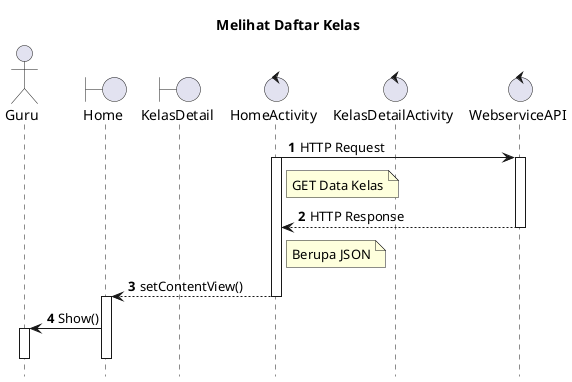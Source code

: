 @startuml

autonumber
hide footbox
title Melihat Daftar Kelas

Actor Guru
boundary Home
boundary KelasDetail
control HomeActivity
control KelasDetailActivity
control WebserviceAPI

HomeActivity -> WebserviceAPI : HTTP Request
    activate HomeActivity
    activate WebserviceAPI

    note right of HomeActivity
    GET Data Kelas
        end note

    return HTTP Response

    note right of HomeActivity
    Berupa JSON
        end note

HomeActivity --> Home : setContentView()
    deactivate HomeActivity
    activate Home

Home -> Guru : Show()
    activate Guru
    deactivate Guru
    deactivate Home

@enduml
